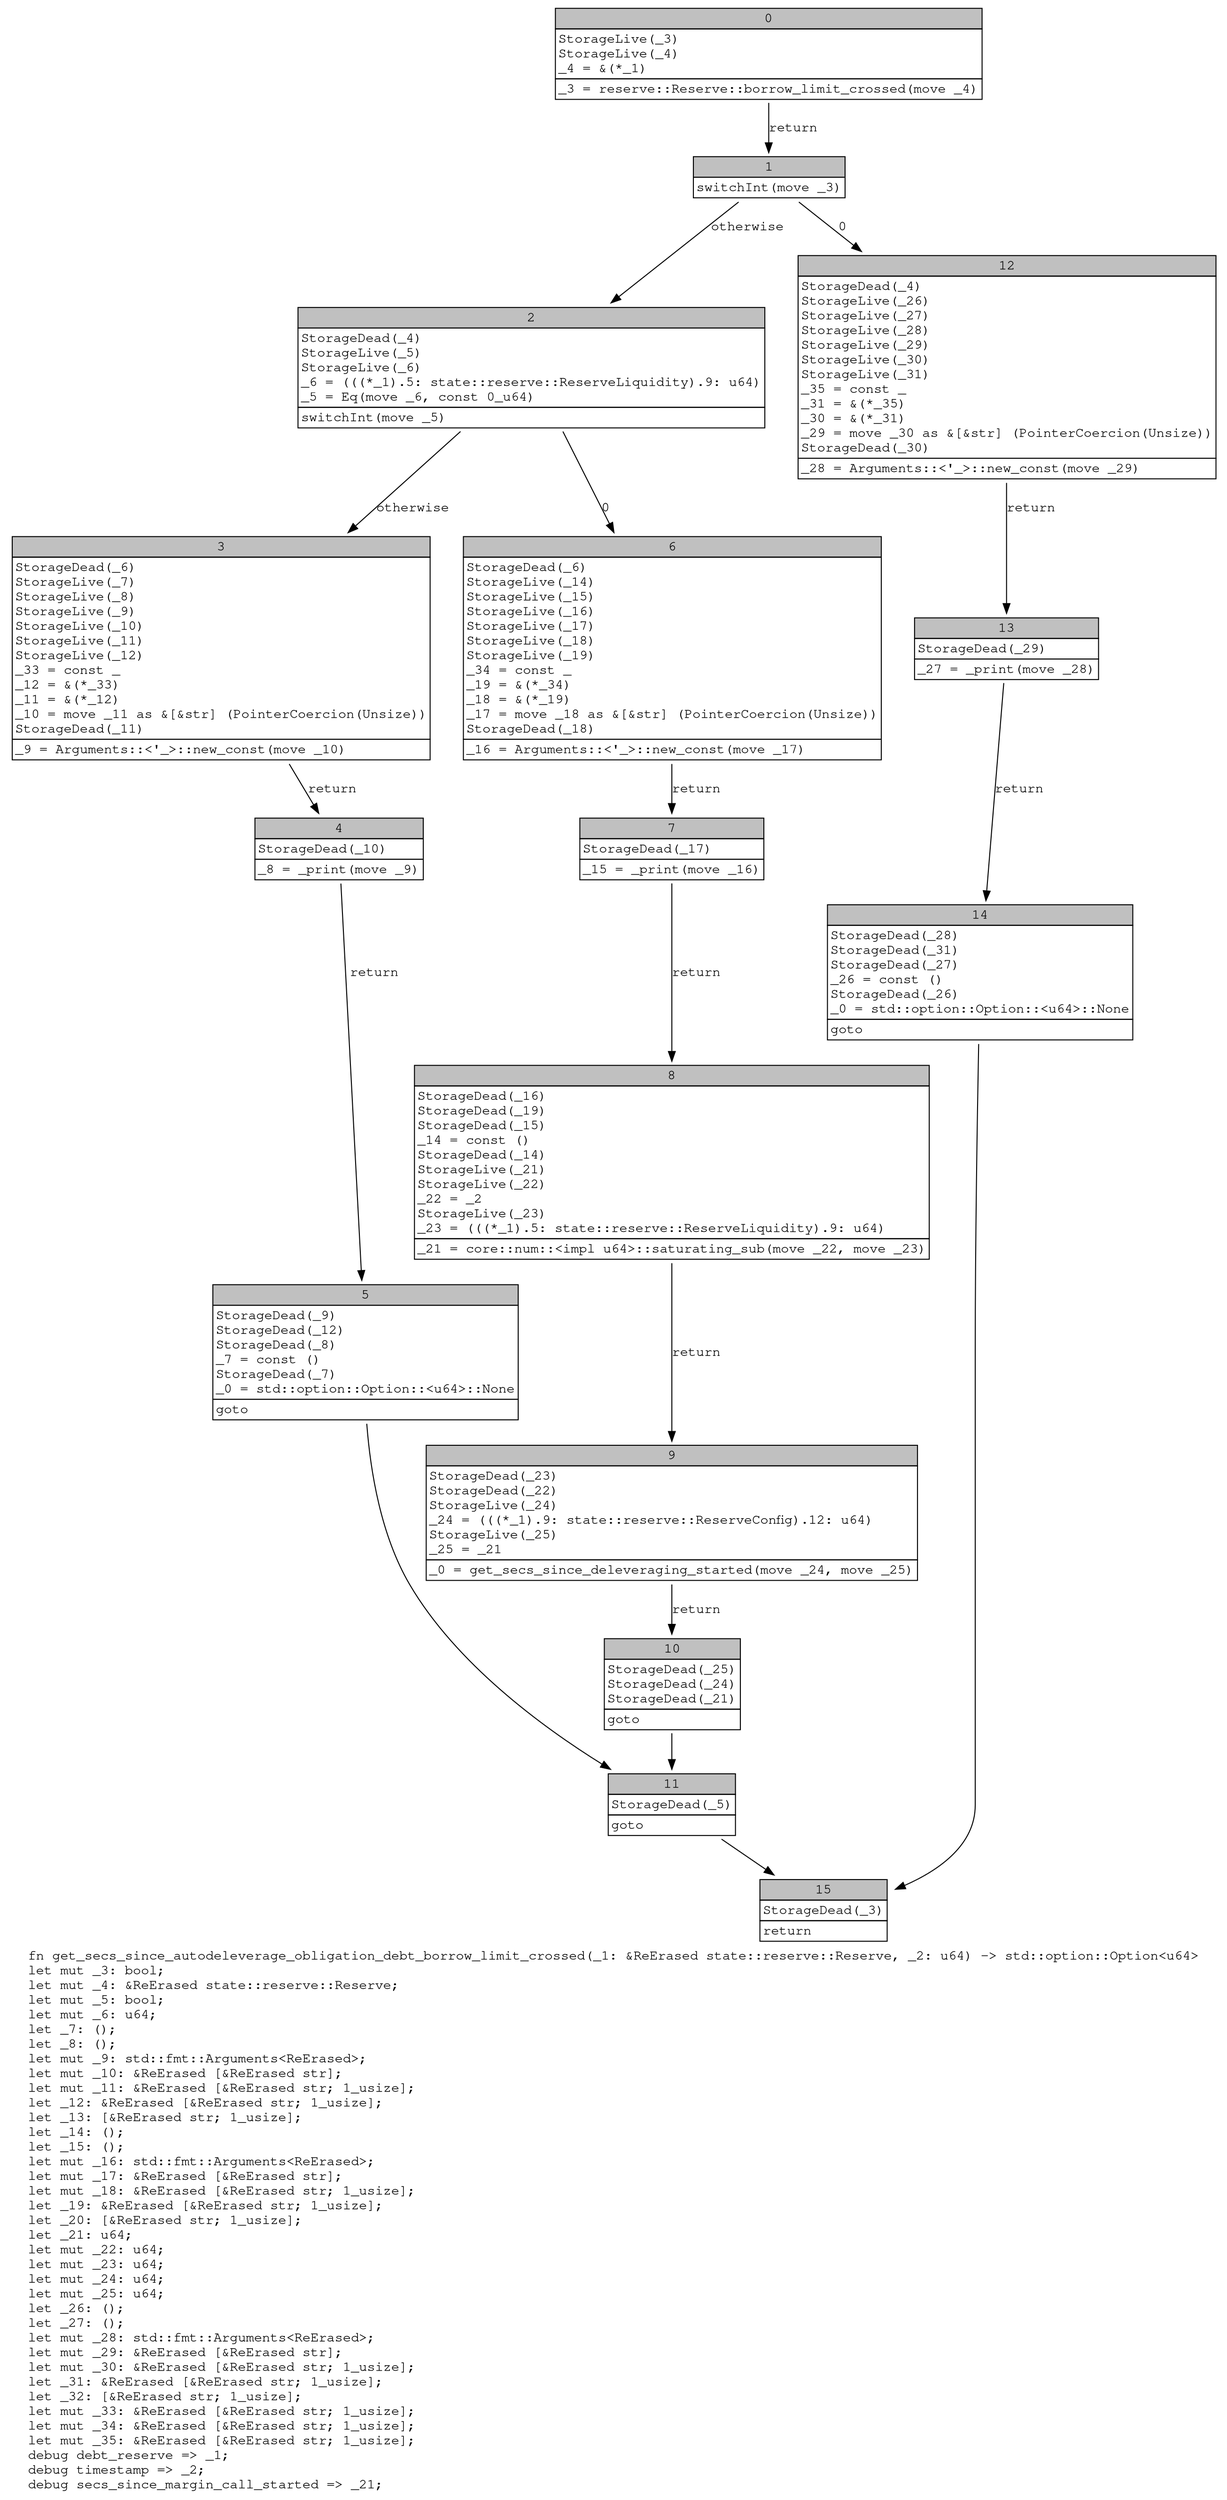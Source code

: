 digraph Mir_0_1584 {
    graph [fontname="Courier, monospace"];
    node [fontname="Courier, monospace"];
    edge [fontname="Courier, monospace"];
    label=<fn get_secs_since_autodeleverage_obligation_debt_borrow_limit_crossed(_1: &amp;ReErased state::reserve::Reserve, _2: u64) -&gt; std::option::Option&lt;u64&gt;<br align="left"/>let mut _3: bool;<br align="left"/>let mut _4: &amp;ReErased state::reserve::Reserve;<br align="left"/>let mut _5: bool;<br align="left"/>let mut _6: u64;<br align="left"/>let _7: ();<br align="left"/>let _8: ();<br align="left"/>let mut _9: std::fmt::Arguments&lt;ReErased&gt;;<br align="left"/>let mut _10: &amp;ReErased [&amp;ReErased str];<br align="left"/>let mut _11: &amp;ReErased [&amp;ReErased str; 1_usize];<br align="left"/>let _12: &amp;ReErased [&amp;ReErased str; 1_usize];<br align="left"/>let _13: [&amp;ReErased str; 1_usize];<br align="left"/>let _14: ();<br align="left"/>let _15: ();<br align="left"/>let mut _16: std::fmt::Arguments&lt;ReErased&gt;;<br align="left"/>let mut _17: &amp;ReErased [&amp;ReErased str];<br align="left"/>let mut _18: &amp;ReErased [&amp;ReErased str; 1_usize];<br align="left"/>let _19: &amp;ReErased [&amp;ReErased str; 1_usize];<br align="left"/>let _20: [&amp;ReErased str; 1_usize];<br align="left"/>let _21: u64;<br align="left"/>let mut _22: u64;<br align="left"/>let mut _23: u64;<br align="left"/>let mut _24: u64;<br align="left"/>let mut _25: u64;<br align="left"/>let _26: ();<br align="left"/>let _27: ();<br align="left"/>let mut _28: std::fmt::Arguments&lt;ReErased&gt;;<br align="left"/>let mut _29: &amp;ReErased [&amp;ReErased str];<br align="left"/>let mut _30: &amp;ReErased [&amp;ReErased str; 1_usize];<br align="left"/>let _31: &amp;ReErased [&amp;ReErased str; 1_usize];<br align="left"/>let _32: [&amp;ReErased str; 1_usize];<br align="left"/>let mut _33: &amp;ReErased [&amp;ReErased str; 1_usize];<br align="left"/>let mut _34: &amp;ReErased [&amp;ReErased str; 1_usize];<br align="left"/>let mut _35: &amp;ReErased [&amp;ReErased str; 1_usize];<br align="left"/>debug debt_reserve =&gt; _1;<br align="left"/>debug timestamp =&gt; _2;<br align="left"/>debug secs_since_margin_call_started =&gt; _21;<br align="left"/>>;
    bb0__0_1584 [shape="none", label=<<table border="0" cellborder="1" cellspacing="0"><tr><td bgcolor="gray" align="center" colspan="1">0</td></tr><tr><td align="left" balign="left">StorageLive(_3)<br/>StorageLive(_4)<br/>_4 = &amp;(*_1)<br/></td></tr><tr><td align="left">_3 = reserve::Reserve::borrow_limit_crossed(move _4)</td></tr></table>>];
    bb1__0_1584 [shape="none", label=<<table border="0" cellborder="1" cellspacing="0"><tr><td bgcolor="gray" align="center" colspan="1">1</td></tr><tr><td align="left">switchInt(move _3)</td></tr></table>>];
    bb2__0_1584 [shape="none", label=<<table border="0" cellborder="1" cellspacing="0"><tr><td bgcolor="gray" align="center" colspan="1">2</td></tr><tr><td align="left" balign="left">StorageDead(_4)<br/>StorageLive(_5)<br/>StorageLive(_6)<br/>_6 = (((*_1).5: state::reserve::ReserveLiquidity).9: u64)<br/>_5 = Eq(move _6, const 0_u64)<br/></td></tr><tr><td align="left">switchInt(move _5)</td></tr></table>>];
    bb3__0_1584 [shape="none", label=<<table border="0" cellborder="1" cellspacing="0"><tr><td bgcolor="gray" align="center" colspan="1">3</td></tr><tr><td align="left" balign="left">StorageDead(_6)<br/>StorageLive(_7)<br/>StorageLive(_8)<br/>StorageLive(_9)<br/>StorageLive(_10)<br/>StorageLive(_11)<br/>StorageLive(_12)<br/>_33 = const _<br/>_12 = &amp;(*_33)<br/>_11 = &amp;(*_12)<br/>_10 = move _11 as &amp;[&amp;str] (PointerCoercion(Unsize))<br/>StorageDead(_11)<br/></td></tr><tr><td align="left">_9 = Arguments::&lt;'_&gt;::new_const(move _10)</td></tr></table>>];
    bb4__0_1584 [shape="none", label=<<table border="0" cellborder="1" cellspacing="0"><tr><td bgcolor="gray" align="center" colspan="1">4</td></tr><tr><td align="left" balign="left">StorageDead(_10)<br/></td></tr><tr><td align="left">_8 = _print(move _9)</td></tr></table>>];
    bb5__0_1584 [shape="none", label=<<table border="0" cellborder="1" cellspacing="0"><tr><td bgcolor="gray" align="center" colspan="1">5</td></tr><tr><td align="left" balign="left">StorageDead(_9)<br/>StorageDead(_12)<br/>StorageDead(_8)<br/>_7 = const ()<br/>StorageDead(_7)<br/>_0 = std::option::Option::&lt;u64&gt;::None<br/></td></tr><tr><td align="left">goto</td></tr></table>>];
    bb6__0_1584 [shape="none", label=<<table border="0" cellborder="1" cellspacing="0"><tr><td bgcolor="gray" align="center" colspan="1">6</td></tr><tr><td align="left" balign="left">StorageDead(_6)<br/>StorageLive(_14)<br/>StorageLive(_15)<br/>StorageLive(_16)<br/>StorageLive(_17)<br/>StorageLive(_18)<br/>StorageLive(_19)<br/>_34 = const _<br/>_19 = &amp;(*_34)<br/>_18 = &amp;(*_19)<br/>_17 = move _18 as &amp;[&amp;str] (PointerCoercion(Unsize))<br/>StorageDead(_18)<br/></td></tr><tr><td align="left">_16 = Arguments::&lt;'_&gt;::new_const(move _17)</td></tr></table>>];
    bb7__0_1584 [shape="none", label=<<table border="0" cellborder="1" cellspacing="0"><tr><td bgcolor="gray" align="center" colspan="1">7</td></tr><tr><td align="left" balign="left">StorageDead(_17)<br/></td></tr><tr><td align="left">_15 = _print(move _16)</td></tr></table>>];
    bb8__0_1584 [shape="none", label=<<table border="0" cellborder="1" cellspacing="0"><tr><td bgcolor="gray" align="center" colspan="1">8</td></tr><tr><td align="left" balign="left">StorageDead(_16)<br/>StorageDead(_19)<br/>StorageDead(_15)<br/>_14 = const ()<br/>StorageDead(_14)<br/>StorageLive(_21)<br/>StorageLive(_22)<br/>_22 = _2<br/>StorageLive(_23)<br/>_23 = (((*_1).5: state::reserve::ReserveLiquidity).9: u64)<br/></td></tr><tr><td align="left">_21 = core::num::&lt;impl u64&gt;::saturating_sub(move _22, move _23)</td></tr></table>>];
    bb9__0_1584 [shape="none", label=<<table border="0" cellborder="1" cellspacing="0"><tr><td bgcolor="gray" align="center" colspan="1">9</td></tr><tr><td align="left" balign="left">StorageDead(_23)<br/>StorageDead(_22)<br/>StorageLive(_24)<br/>_24 = (((*_1).9: state::reserve::ReserveConfig).12: u64)<br/>StorageLive(_25)<br/>_25 = _21<br/></td></tr><tr><td align="left">_0 = get_secs_since_deleveraging_started(move _24, move _25)</td></tr></table>>];
    bb10__0_1584 [shape="none", label=<<table border="0" cellborder="1" cellspacing="0"><tr><td bgcolor="gray" align="center" colspan="1">10</td></tr><tr><td align="left" balign="left">StorageDead(_25)<br/>StorageDead(_24)<br/>StorageDead(_21)<br/></td></tr><tr><td align="left">goto</td></tr></table>>];
    bb11__0_1584 [shape="none", label=<<table border="0" cellborder="1" cellspacing="0"><tr><td bgcolor="gray" align="center" colspan="1">11</td></tr><tr><td align="left" balign="left">StorageDead(_5)<br/></td></tr><tr><td align="left">goto</td></tr></table>>];
    bb12__0_1584 [shape="none", label=<<table border="0" cellborder="1" cellspacing="0"><tr><td bgcolor="gray" align="center" colspan="1">12</td></tr><tr><td align="left" balign="left">StorageDead(_4)<br/>StorageLive(_26)<br/>StorageLive(_27)<br/>StorageLive(_28)<br/>StorageLive(_29)<br/>StorageLive(_30)<br/>StorageLive(_31)<br/>_35 = const _<br/>_31 = &amp;(*_35)<br/>_30 = &amp;(*_31)<br/>_29 = move _30 as &amp;[&amp;str] (PointerCoercion(Unsize))<br/>StorageDead(_30)<br/></td></tr><tr><td align="left">_28 = Arguments::&lt;'_&gt;::new_const(move _29)</td></tr></table>>];
    bb13__0_1584 [shape="none", label=<<table border="0" cellborder="1" cellspacing="0"><tr><td bgcolor="gray" align="center" colspan="1">13</td></tr><tr><td align="left" balign="left">StorageDead(_29)<br/></td></tr><tr><td align="left">_27 = _print(move _28)</td></tr></table>>];
    bb14__0_1584 [shape="none", label=<<table border="0" cellborder="1" cellspacing="0"><tr><td bgcolor="gray" align="center" colspan="1">14</td></tr><tr><td align="left" balign="left">StorageDead(_28)<br/>StorageDead(_31)<br/>StorageDead(_27)<br/>_26 = const ()<br/>StorageDead(_26)<br/>_0 = std::option::Option::&lt;u64&gt;::None<br/></td></tr><tr><td align="left">goto</td></tr></table>>];
    bb15__0_1584 [shape="none", label=<<table border="0" cellborder="1" cellspacing="0"><tr><td bgcolor="gray" align="center" colspan="1">15</td></tr><tr><td align="left" balign="left">StorageDead(_3)<br/></td></tr><tr><td align="left">return</td></tr></table>>];
    bb0__0_1584 -> bb1__0_1584 [label="return"];
    bb1__0_1584 -> bb12__0_1584 [label="0"];
    bb1__0_1584 -> bb2__0_1584 [label="otherwise"];
    bb2__0_1584 -> bb6__0_1584 [label="0"];
    bb2__0_1584 -> bb3__0_1584 [label="otherwise"];
    bb3__0_1584 -> bb4__0_1584 [label="return"];
    bb4__0_1584 -> bb5__0_1584 [label="return"];
    bb5__0_1584 -> bb11__0_1584 [label=""];
    bb6__0_1584 -> bb7__0_1584 [label="return"];
    bb7__0_1584 -> bb8__0_1584 [label="return"];
    bb8__0_1584 -> bb9__0_1584 [label="return"];
    bb9__0_1584 -> bb10__0_1584 [label="return"];
    bb10__0_1584 -> bb11__0_1584 [label=""];
    bb11__0_1584 -> bb15__0_1584 [label=""];
    bb12__0_1584 -> bb13__0_1584 [label="return"];
    bb13__0_1584 -> bb14__0_1584 [label="return"];
    bb14__0_1584 -> bb15__0_1584 [label=""];
}
